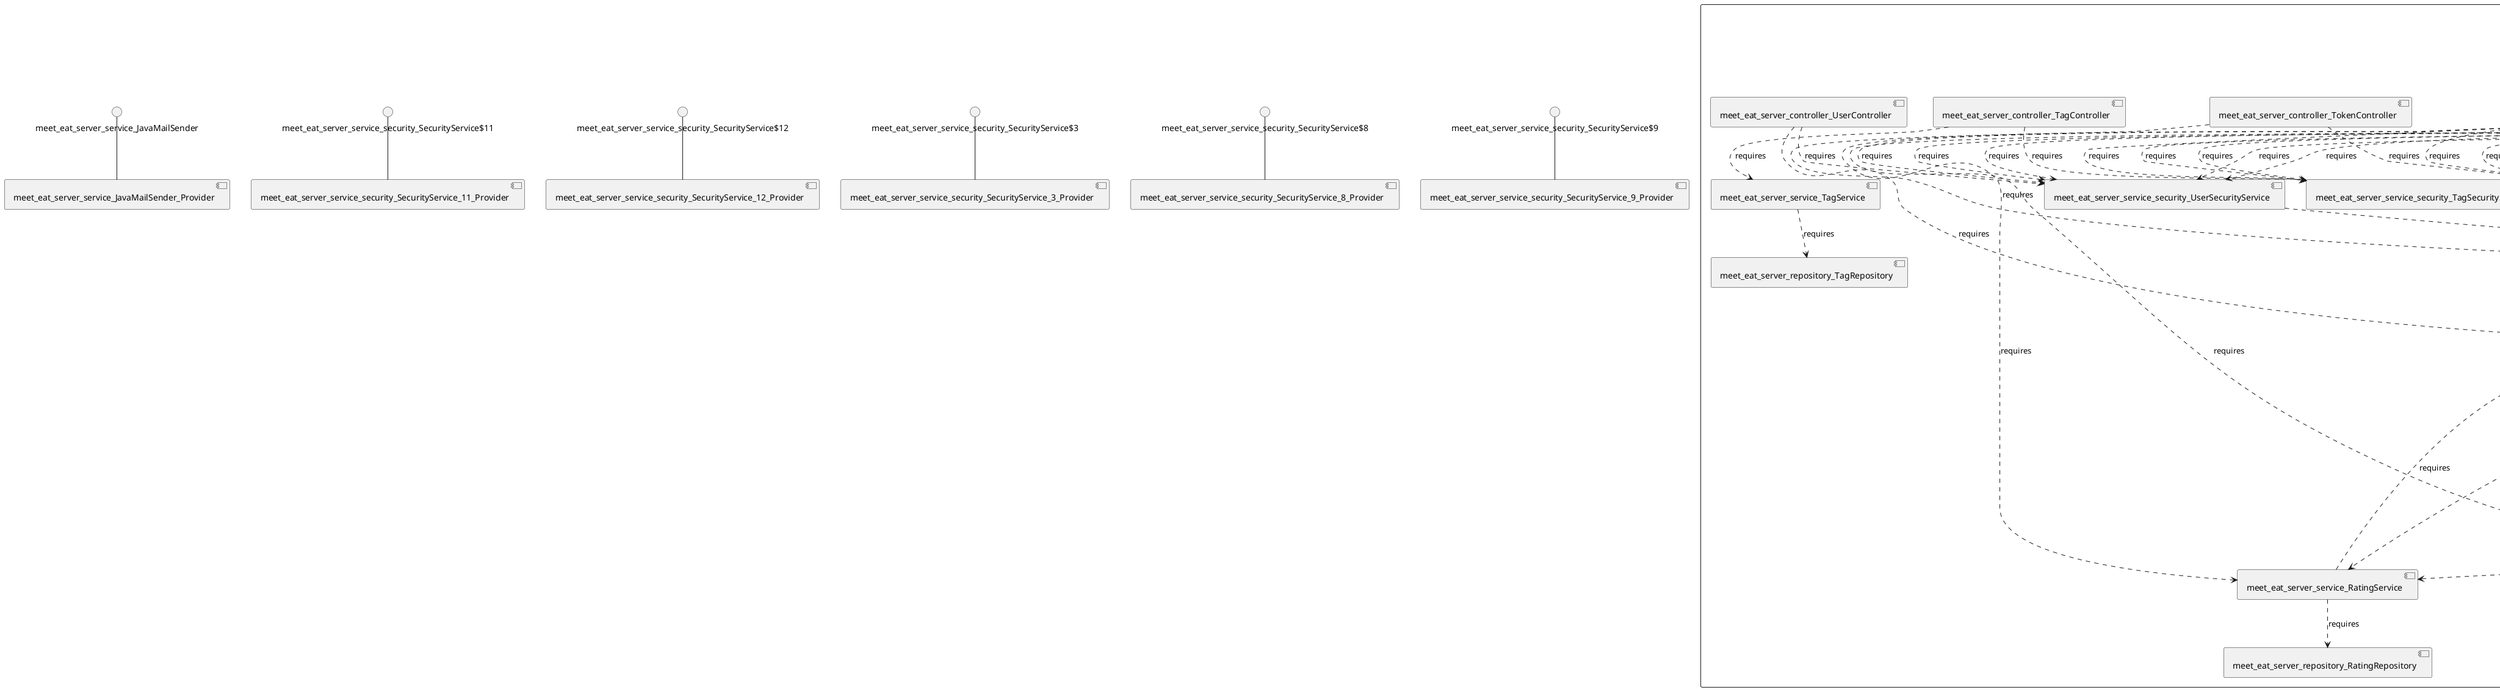 @startuml
skinparam fixCircleLabelOverlapping true
skinparam componentStyle uml2
component "meet_eat_server\n\n\n\n\n\n" {
[meet_eat_server_controller_RatingController]
[meet_eat_server_service_security_BookmarkSecurityService]
[meet_eat_server_repository_OfferRepository]
[meet_eat_server_repository_BookmarkRepository]
[meet_eat_server_service_security_TagSecurityService]
[meet_eat_server_service_ParticipationService]
[meet_eat_server_service_OfferService]
[meet_eat_server_controller_ReportController]
[meet_eat_server_service_security_ReportSecurityService]
[meet_eat_server_repository_ParticipationRepository]
[meet_eat_server_repository_UserRepository]
[meet_eat_server_service_ReportService]
[meet_eat_server_service_TokenService]
[meet_eat_server_service_RatingService]
[meet_eat_server_service_TagService]
[meet_eat_server_repository_RatingRepository]
[meet_eat_server_service_BookmarkService]
[meet_eat_server_controller_UserController]
[meet_eat_server_repository_TokenRepository]
[meet_eat_server_controller_SubscriptionController]
[meet_eat_server_controller_BookmarkController]
[meet_eat_server_controller_TagController]
[meet_eat_server_service_security_ParticipationSecurityService]
[meet_eat_server_service_security_UserSecurityService]
[meet_eat_server_controller_TokenController]
[meet_eat_server_service_security_RatingSecurityService]
[meet_eat_server_service_UserService]
[meet_eat_server_controller_OfferController]
[meet_eat_server_repository_SubscriptionRepository]
[meet_eat_server_service_security_SubscriptionSecurityService]
[meet_eat_server_repository_TagRepository]
[meet_eat_server_controller_ParticipationController]
[meet_eat_server_service_SubscriptionService]
[meet_eat_server_service_EmailService]
[meet_eat_server_repository_ReportRepository]
[meet_eat_server_service_security_TokenSecurityService]
[meet_eat_server_service_security_OfferSecurityService]
[meet_eat_server_controller_RatingController]..>[meet_eat_server_service_security_OfferSecurityService] : requires
[meet_eat_server_service_OfferService]..>[meet_eat_server_service_SubscriptionService] : requires
[meet_eat_server_controller_RatingController]..>[meet_eat_server_service_security_SubscriptionSecurityService] : requires
[meet_eat_server_controller_SubscriptionController]..>[meet_eat_server_service_security_TagSecurityService] : requires
[meet_eat_server_service_UserService]..>[meet_eat_server_service_SubscriptionService] : requires
[meet_eat_server_controller_SubscriptionController]..>[meet_eat_server_service_security_BookmarkSecurityService] : requires
[meet_eat_server_controller_RatingController]..>[meet_eat_server_service_RatingService] : requires
[meet_eat_server_controller_SubscriptionController]..>[meet_eat_server_service_security_ReportSecurityService] : requires
[meet_eat_server_controller_ParticipationController]..>[meet_eat_server_service_security_OfferSecurityService] : requires
[meet_eat_server_controller_UserController]..>[meet_eat_server_service_UserService] : requires
[meet_eat_server_service_OfferService]..>[meet_eat_server_service_ParticipationService] : requires
[meet_eat_server_service_RatingService]..>[meet_eat_server_service_UserService] : requires
[meet_eat_server_service_UserService]..>[meet_eat_server_service_EmailService] : requires
[meet_eat_server_controller_ParticipationController]..>[meet_eat_server_service_security_SubscriptionSecurityService] : requires
[meet_eat_server_service_UserService]..>[meet_eat_server_service_ParticipationService] : requires
[meet_eat_server_service_security_BookmarkSecurityService]..>[meet_eat_server_service_TokenService] : requires
[meet_eat_server_controller_TokenController]..>[meet_eat_server_service_security_TokenSecurityService] : requires
[meet_eat_server_controller_ReportController]..>[meet_eat_server_service_security_TokenSecurityService] : requires
[meet_eat_server_controller_ReportController]..>[meet_eat_server_service_security_ParticipationSecurityService] : requires
[meet_eat_server_controller_SubscriptionController]..>[meet_eat_server_service_security_UserSecurityService] : requires
[meet_eat_server_controller_RatingController]..>[meet_eat_server_service_security_OfferSecurityService] : requires
[meet_eat_server_controller_OfferController]..>[meet_eat_server_service_OfferService] : requires
[meet_eat_server_controller_BookmarkController]..>[meet_eat_server_service_security_OfferSecurityService] : requires
[meet_eat_server_service_ParticipationService]..>[meet_eat_server_service_OfferService] : requires
[meet_eat_server_controller_ReportController]..>[meet_eat_server_service_security_SubscriptionSecurityService] : requires
[meet_eat_server_service_security_ParticipationSecurityService]..>[meet_eat_server_service_TokenService] : requires
[meet_eat_server_service_OfferService]..>[meet_eat_server_service_BookmarkService] : requires
[meet_eat_server_controller_ReportController]..>[meet_eat_server_service_security_RatingSecurityService] : requires
[meet_eat_server_controller_ParticipationController]..>[meet_eat_server_service_security_OfferSecurityService] : requires
[meet_eat_server_controller_ReportController]..>[meet_eat_server_service_security_TagSecurityService] : requires
[meet_eat_server_service_OfferService]..>[meet_eat_server_service_RatingService] : requires
[meet_eat_server_controller_BookmarkController]..>[meet_eat_server_service_security_ReportSecurityService] : requires
[meet_eat_server_controller_TagController]..>[meet_eat_server_service_TagService] : requires
[meet_eat_server_controller_OfferController]..>[meet_eat_server_service_security_OfferSecurityService] : requires
[meet_eat_server_service_OfferService]..>[meet_eat_server_repository_OfferRepository] : requires
[meet_eat_server_service_ReportService]..>[meet_eat_server_repository_ReportRepository] : requires
[meet_eat_server_controller_ReportController]..>[meet_eat_server_service_security_ReportSecurityService] : requires
[meet_eat_server_controller_BookmarkController]..>[meet_eat_server_service_security_ParticipationSecurityService] : requires
[meet_eat_server_controller_SubscriptionController]..>[meet_eat_server_service_security_OfferSecurityService] : requires
[meet_eat_server_service_TagService]..>[meet_eat_server_repository_TagRepository] : requires
[meet_eat_server_service_OfferService]..>[meet_eat_server_service_UserService] : requires
[meet_eat_server_controller_ParticipationController]..>[meet_eat_server_service_security_TagSecurityService] : requires
[meet_eat_server_service_UserService]..>[meet_eat_server_repository_UserRepository] : requires
[meet_eat_server_controller_ParticipationController]..>[meet_eat_server_service_security_RatingSecurityService] : requires
[meet_eat_server_controller_ReportController]..>[meet_eat_server_service_ReportService] : requires
[meet_eat_server_service_security_TagSecurityService]..>[meet_eat_server_service_TokenService] : requires
[meet_eat_server_controller_BookmarkController]..>[meet_eat_server_service_security_SubscriptionSecurityService] : requires
[meet_eat_server_controller_RatingController]..>[meet_eat_server_service_security_ReportSecurityService] : requires
[meet_eat_server_controller_RatingController]..>[meet_eat_server_service_security_ParticipationSecurityService] : requires
[meet_eat_server_controller_ParticipationController]..>[meet_eat_server_service_security_ReportSecurityService] : requires
[meet_eat_server_controller_BookmarkController]..>[meet_eat_server_service_security_RatingSecurityService] : requires
[meet_eat_server_controller_BookmarkController]..>[meet_eat_server_service_security_TagSecurityService] : requires
[meet_eat_server_controller_RatingController]..>[meet_eat_server_service_security_TagSecurityService] : requires
[meet_eat_server_controller_SubscriptionController]..>[meet_eat_server_service_security_TokenSecurityService] : requires
[meet_eat_server_controller_TagController]..>[meet_eat_server_service_security_TagSecurityService] : requires
[meet_eat_server_controller_RatingController]..>[meet_eat_server_service_security_RatingSecurityService] : requires
[meet_eat_server_controller_ParticipationController]..>[meet_eat_server_service_security_ParticipationSecurityService] : requires
[meet_eat_server_service_SubscriptionService]..>[meet_eat_server_repository_SubscriptionRepository] : requires
[meet_eat_server_service_TokenService]..>[meet_eat_server_repository_TokenRepository] : requires
[meet_eat_server_controller_SubscriptionController]..>[meet_eat_server_service_security_SubscriptionSecurityService] : requires
[meet_eat_server_service_UserService]..>[meet_eat_server_service_OfferService] : requires
[meet_eat_server_service_TokenService]..>[meet_eat_server_service_UserService] : requires
[meet_eat_server_controller_SubscriptionController]..>[meet_eat_server_service_security_RatingSecurityService] : requires
[meet_eat_server_controller_SubscriptionController]..>[meet_eat_server_service_security_OfferSecurityService] : requires
[meet_eat_server_service_BookmarkService]..>[meet_eat_server_service_UserService] : requires
[meet_eat_server_controller_SubscriptionController]..>[meet_eat_server_service_security_ParticipationSecurityService] : requires
[meet_eat_server_controller_RatingController]..>[meet_eat_server_service_security_TokenSecurityService] : requires
[meet_eat_server_controller_ParticipationController]..>[meet_eat_server_service_security_TokenSecurityService] : requires
[meet_eat_server_controller_BookmarkController]..>[meet_eat_server_service_BookmarkService] : requires
[meet_eat_server_service_security_ReportSecurityService]..>[meet_eat_server_service_TokenService] : requires
[meet_eat_server_controller_BookmarkController]..>[meet_eat_server_service_security_TokenSecurityService] : requires
[meet_eat_server_service_security_OfferSecurityService]..>[meet_eat_server_service_TokenService] : requires
[meet_eat_server_controller_SubscriptionController]..>[meet_eat_server_service_SubscriptionService] : requires
[meet_eat_server_service_security_UserSecurityService]..>[meet_eat_server_service_TokenService] : requires
[meet_eat_server_controller_ParticipationController]..>[meet_eat_server_service_ParticipationService] : requires
[meet_eat_server_controller_ReportController]..>[meet_eat_server_service_security_BookmarkSecurityService] : requires
[meet_eat_server_service_UserService]..>[meet_eat_server_service_TokenService] : requires
[meet_eat_server_service_BookmarkService]..>[meet_eat_server_repository_BookmarkRepository] : requires
[meet_eat_server_controller_UserController]..>[meet_eat_server_service_security_UserSecurityService] : requires
[meet_eat_server_controller_BookmarkController]..>[meet_eat_server_service_security_OfferSecurityService] : requires
[meet_eat_server_service_security_SubscriptionSecurityService]..>[meet_eat_server_service_TokenService] : requires
[meet_eat_server_controller_BookmarkController]..>[meet_eat_server_service_security_BookmarkSecurityService] : requires
[meet_eat_server_service_OfferService]..>[meet_eat_server_service_ReportService] : requires
[meet_eat_server_service_UserService]..>[meet_eat_server_service_BookmarkService] : requires
[meet_eat_server_controller_ParticipationController]..>[meet_eat_server_service_security_UserSecurityService] : requires
[meet_eat_server_controller_ReportController]..>[meet_eat_server_service_security_OfferSecurityService] : requires
[meet_eat_server_controller_RatingController]..>[meet_eat_server_service_security_UserSecurityService] : requires
[meet_eat_server_service_RatingService]..>[meet_eat_server_repository_RatingRepository] : requires
[meet_eat_server_service_UserService]..>[meet_eat_server_service_ReportService] : requires
[meet_eat_server_controller_ParticipationController]..>[meet_eat_server_service_security_BookmarkSecurityService] : requires
[meet_eat_server_controller_ReportController]..>[meet_eat_server_service_security_OfferSecurityService] : requires
[meet_eat_server_controller_ReportController]..>[meet_eat_server_service_security_UserSecurityService] : requires
[meet_eat_server_service_security_TokenSecurityService]..>[meet_eat_server_service_TokenService] : requires
[meet_eat_server_service_security_RatingSecurityService]..>[meet_eat_server_service_TokenService] : requires
[meet_eat_server_controller_RatingController]..>[meet_eat_server_service_security_BookmarkSecurityService] : requires
[meet_eat_server_service_ParticipationService]..>[meet_eat_server_repository_ParticipationRepository] : requires
[meet_eat_server_controller_BookmarkController]..>[meet_eat_server_service_security_UserSecurityService] : requires
[meet_eat_server_service_UserService]..>[meet_eat_server_service_RatingService] : requires
[meet_eat_server_controller_TokenController]..>[meet_eat_server_service_TokenService] : requires
[meet_eat_server_service_SubscriptionService]..>[meet_eat_server_service_UserService] : requires
}
interface "meet_eat_server_service_JavaMailSender" as interface.meet_eat_server_service_JavaMailSender
interface.meet_eat_server_service_JavaMailSender--[meet_eat_server_service_JavaMailSender_Provider]
interface "meet_eat_server_service_security_SecurityService$11" as interface.meet_eat_server_service_security_SecurityService_11
interface.meet_eat_server_service_security_SecurityService_11--[meet_eat_server_service_security_SecurityService_11_Provider]
interface "meet_eat_server_service_security_SecurityService$12" as interface.meet_eat_server_service_security_SecurityService_12
interface.meet_eat_server_service_security_SecurityService_12--[meet_eat_server_service_security_SecurityService_12_Provider]
interface "meet_eat_server_service_security_SecurityService$3" as interface.meet_eat_server_service_security_SecurityService_3
interface.meet_eat_server_service_security_SecurityService_3--[meet_eat_server_service_security_SecurityService_3_Provider]
interface "meet_eat_server_service_security_SecurityService$8" as interface.meet_eat_server_service_security_SecurityService_8
interface.meet_eat_server_service_security_SecurityService_8--[meet_eat_server_service_security_SecurityService_8_Provider]
interface "meet_eat_server_service_security_SecurityService$9" as interface.meet_eat_server_service_security_SecurityService_9
interface.meet_eat_server_service_security_SecurityService_9--[meet_eat_server_service_security_SecurityService_9_Provider]

@enduml
